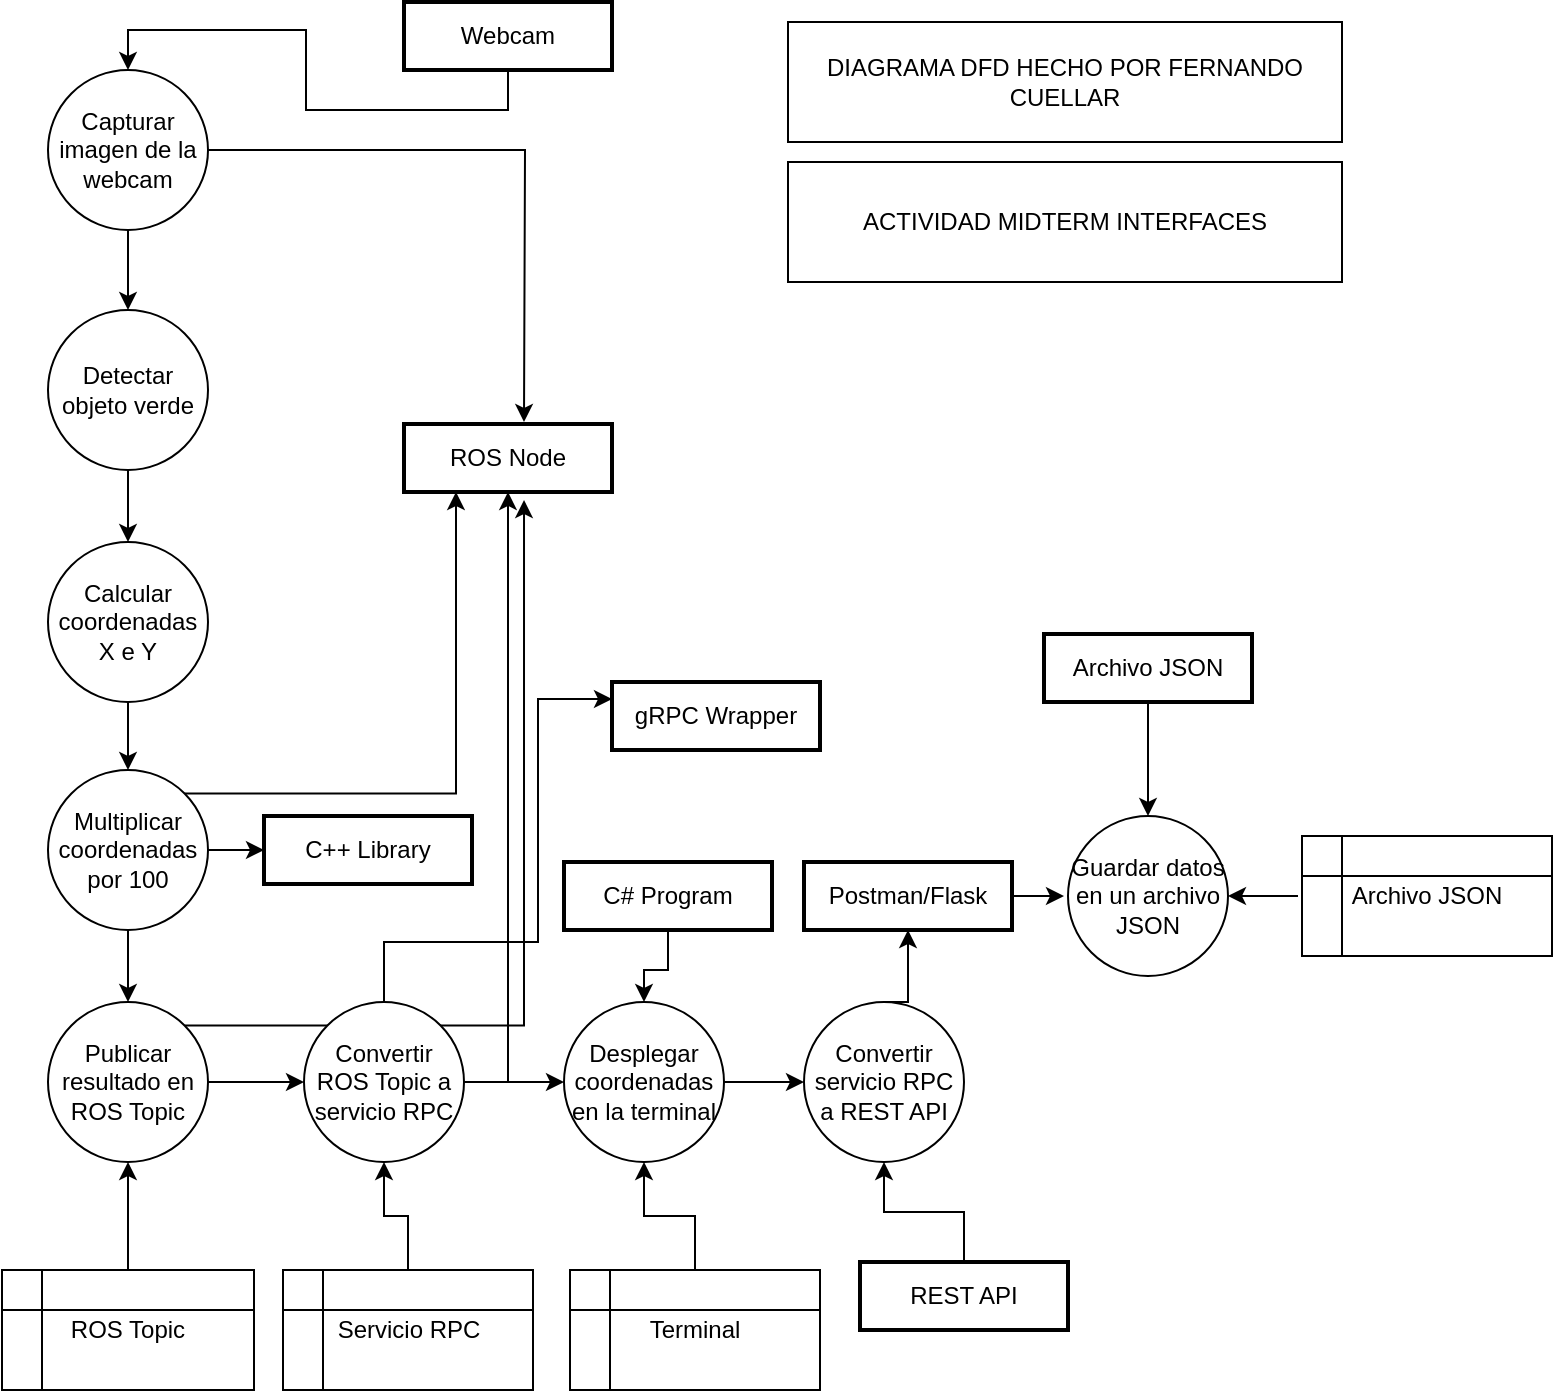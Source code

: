 <mxfile version="21.3.2" type="device">
  <diagram name="Page-1" id="Ata1PMQ-z3cmnFh3WMiX">
    <mxGraphModel dx="1674" dy="795" grid="1" gridSize="10" guides="1" tooltips="1" connect="1" arrows="1" fold="1" page="1" pageScale="1" pageWidth="850" pageHeight="1100" math="0" shadow="0">
      <root>
        <mxCell id="0" />
        <mxCell id="1" parent="0" />
        <mxCell id="2" value="C++ Library" style="whiteSpace=wrap;strokeWidth=2;" parent="1" vertex="1">
          <mxGeometry x="181" y="517" width="104" height="34" as="geometry" />
        </mxCell>
        <mxCell id="0f2PlshDDZjM0Ho0yFWy-14" value="gRPC Wrapper" style="whiteSpace=wrap;strokeWidth=2;" parent="1" vertex="1">
          <mxGeometry x="355" y="450" width="104" height="34" as="geometry" />
        </mxCell>
        <mxCell id="0f2PlshDDZjM0Ho0yFWy-15" value="ROS Node" style="whiteSpace=wrap;strokeWidth=2;" parent="1" vertex="1">
          <mxGeometry x="251" y="321" width="104" height="34" as="geometry" />
        </mxCell>
        <mxCell id="0f2PlshDDZjM0Ho0yFWy-37" style="edgeStyle=orthogonalEdgeStyle;rounded=0;orthogonalLoop=1;jettySize=auto;html=1;exitX=0.5;exitY=1;exitDx=0;exitDy=0;entryX=0.5;entryY=0;entryDx=0;entryDy=0;" parent="1" source="0f2PlshDDZjM0Ho0yFWy-16" target="0f2PlshDDZjM0Ho0yFWy-23" edge="1">
          <mxGeometry relative="1" as="geometry" />
        </mxCell>
        <mxCell id="0f2PlshDDZjM0Ho0yFWy-16" value="Webcam" style="whiteSpace=wrap;strokeWidth=2;" parent="1" vertex="1">
          <mxGeometry x="251" y="110" width="104" height="34" as="geometry" />
        </mxCell>
        <mxCell id="0f2PlshDDZjM0Ho0yFWy-52" style="edgeStyle=orthogonalEdgeStyle;rounded=0;orthogonalLoop=1;jettySize=auto;html=1;entryX=0.5;entryY=0;entryDx=0;entryDy=0;" parent="1" source="0f2PlshDDZjM0Ho0yFWy-17" target="0f2PlshDDZjM0Ho0yFWy-29" edge="1">
          <mxGeometry relative="1" as="geometry" />
        </mxCell>
        <mxCell id="0f2PlshDDZjM0Ho0yFWy-17" value="C# Program" style="whiteSpace=wrap;strokeWidth=2;" parent="1" vertex="1">
          <mxGeometry x="331" y="540" width="104" height="34" as="geometry" />
        </mxCell>
        <mxCell id="0f2PlshDDZjM0Ho0yFWy-53" style="edgeStyle=orthogonalEdgeStyle;rounded=0;orthogonalLoop=1;jettySize=auto;html=1;entryX=0.5;entryY=0;entryDx=0;entryDy=0;" parent="1" source="0f2PlshDDZjM0Ho0yFWy-18" target="0f2PlshDDZjM0Ho0yFWy-31" edge="1">
          <mxGeometry relative="1" as="geometry" />
        </mxCell>
        <mxCell id="0f2PlshDDZjM0Ho0yFWy-18" value="Archivo JSON" style="whiteSpace=wrap;strokeWidth=2;" parent="1" vertex="1">
          <mxGeometry x="571" y="426" width="104" height="34" as="geometry" />
        </mxCell>
        <mxCell id="0f2PlshDDZjM0Ho0yFWy-54" style="edgeStyle=orthogonalEdgeStyle;rounded=0;orthogonalLoop=1;jettySize=auto;html=1;entryX=0.5;entryY=1;entryDx=0;entryDy=0;" parent="1" source="0f2PlshDDZjM0Ho0yFWy-19" target="0f2PlshDDZjM0Ho0yFWy-30" edge="1">
          <mxGeometry relative="1" as="geometry" />
        </mxCell>
        <mxCell id="0f2PlshDDZjM0Ho0yFWy-19" value="REST API" style="whiteSpace=wrap;strokeWidth=2;" parent="1" vertex="1">
          <mxGeometry x="479" y="740" width="104" height="34" as="geometry" />
        </mxCell>
        <mxCell id="0f2PlshDDZjM0Ho0yFWy-47" style="edgeStyle=orthogonalEdgeStyle;rounded=0;orthogonalLoop=1;jettySize=auto;html=1;exitX=1;exitY=0.5;exitDx=0;exitDy=0;" parent="1" source="0f2PlshDDZjM0Ho0yFWy-20" edge="1">
          <mxGeometry relative="1" as="geometry">
            <mxPoint x="581" y="557" as="targetPoint" />
          </mxGeometry>
        </mxCell>
        <mxCell id="0f2PlshDDZjM0Ho0yFWy-20" value="Postman/Flask" style="whiteSpace=wrap;strokeWidth=2;" parent="1" vertex="1">
          <mxGeometry x="451" y="540" width="104" height="34" as="geometry" />
        </mxCell>
        <mxCell id="0f2PlshDDZjM0Ho0yFWy-38" style="edgeStyle=orthogonalEdgeStyle;rounded=0;orthogonalLoop=1;jettySize=auto;html=1;exitX=0.5;exitY=1;exitDx=0;exitDy=0;entryX=0.5;entryY=0;entryDx=0;entryDy=0;" parent="1" source="0f2PlshDDZjM0Ho0yFWy-23" target="0f2PlshDDZjM0Ho0yFWy-24" edge="1">
          <mxGeometry relative="1" as="geometry" />
        </mxCell>
        <mxCell id="0f2PlshDDZjM0Ho0yFWy-60" style="edgeStyle=orthogonalEdgeStyle;rounded=0;orthogonalLoop=1;jettySize=auto;html=1;" parent="1" source="0f2PlshDDZjM0Ho0yFWy-23" edge="1">
          <mxGeometry relative="1" as="geometry">
            <mxPoint x="311" y="320" as="targetPoint" />
          </mxGeometry>
        </mxCell>
        <mxCell id="0f2PlshDDZjM0Ho0yFWy-23" value="Capturar imagen de la webcam" style="ellipse;whiteSpace=wrap;html=1;aspect=fixed;" parent="1" vertex="1">
          <mxGeometry x="73" y="144" width="80" height="80" as="geometry" />
        </mxCell>
        <mxCell id="0f2PlshDDZjM0Ho0yFWy-39" style="edgeStyle=orthogonalEdgeStyle;rounded=0;orthogonalLoop=1;jettySize=auto;html=1;exitX=0.5;exitY=1;exitDx=0;exitDy=0;" parent="1" source="0f2PlshDDZjM0Ho0yFWy-24" target="0f2PlshDDZjM0Ho0yFWy-25" edge="1">
          <mxGeometry relative="1" as="geometry" />
        </mxCell>
        <mxCell id="0f2PlshDDZjM0Ho0yFWy-24" value="Detectar objeto verde" style="ellipse;whiteSpace=wrap;html=1;aspect=fixed;" parent="1" vertex="1">
          <mxGeometry x="73" y="264" width="80" height="80" as="geometry" />
        </mxCell>
        <mxCell id="0f2PlshDDZjM0Ho0yFWy-40" style="edgeStyle=orthogonalEdgeStyle;rounded=0;orthogonalLoop=1;jettySize=auto;html=1;exitX=0.5;exitY=1;exitDx=0;exitDy=0;entryX=0.5;entryY=0;entryDx=0;entryDy=0;" parent="1" source="0f2PlshDDZjM0Ho0yFWy-25" target="0f2PlshDDZjM0Ho0yFWy-26" edge="1">
          <mxGeometry relative="1" as="geometry" />
        </mxCell>
        <mxCell id="0f2PlshDDZjM0Ho0yFWy-25" value="Calcular coordenadas X e Y" style="ellipse;whiteSpace=wrap;html=1;aspect=fixed;" parent="1" vertex="1">
          <mxGeometry x="73" y="380" width="80" height="80" as="geometry" />
        </mxCell>
        <mxCell id="0f2PlshDDZjM0Ho0yFWy-41" style="edgeStyle=orthogonalEdgeStyle;rounded=0;orthogonalLoop=1;jettySize=auto;html=1;exitX=0.5;exitY=1;exitDx=0;exitDy=0;entryX=0.5;entryY=0;entryDx=0;entryDy=0;" parent="1" source="0f2PlshDDZjM0Ho0yFWy-26" target="0f2PlshDDZjM0Ho0yFWy-27" edge="1">
          <mxGeometry relative="1" as="geometry" />
        </mxCell>
        <mxCell id="0f2PlshDDZjM0Ho0yFWy-56" style="edgeStyle=orthogonalEdgeStyle;rounded=0;orthogonalLoop=1;jettySize=auto;html=1;exitX=1;exitY=0.5;exitDx=0;exitDy=0;entryX=0;entryY=0.5;entryDx=0;entryDy=0;" parent="1" source="0f2PlshDDZjM0Ho0yFWy-26" target="2" edge="1">
          <mxGeometry relative="1" as="geometry" />
        </mxCell>
        <mxCell id="0f2PlshDDZjM0Ho0yFWy-58" style="edgeStyle=orthogonalEdgeStyle;rounded=0;orthogonalLoop=1;jettySize=auto;html=1;exitX=1;exitY=0;exitDx=0;exitDy=0;entryX=0.25;entryY=1;entryDx=0;entryDy=0;" parent="1" source="0f2PlshDDZjM0Ho0yFWy-26" target="0f2PlshDDZjM0Ho0yFWy-15" edge="1">
          <mxGeometry relative="1" as="geometry" />
        </mxCell>
        <mxCell id="0f2PlshDDZjM0Ho0yFWy-26" value="Multiplicar coordenadas por 100" style="ellipse;whiteSpace=wrap;html=1;aspect=fixed;" parent="1" vertex="1">
          <mxGeometry x="73" y="494" width="80" height="80" as="geometry" />
        </mxCell>
        <mxCell id="0f2PlshDDZjM0Ho0yFWy-42" style="edgeStyle=orthogonalEdgeStyle;rounded=0;orthogonalLoop=1;jettySize=auto;html=1;exitX=1;exitY=0.5;exitDx=0;exitDy=0;entryX=0;entryY=0.5;entryDx=0;entryDy=0;" parent="1" source="0f2PlshDDZjM0Ho0yFWy-27" target="0f2PlshDDZjM0Ho0yFWy-28" edge="1">
          <mxGeometry relative="1" as="geometry" />
        </mxCell>
        <mxCell id="0f2PlshDDZjM0Ho0yFWy-59" style="edgeStyle=orthogonalEdgeStyle;rounded=0;orthogonalLoop=1;jettySize=auto;html=1;exitX=1;exitY=0;exitDx=0;exitDy=0;entryX=0.577;entryY=1.118;entryDx=0;entryDy=0;entryPerimeter=0;" parent="1" source="0f2PlshDDZjM0Ho0yFWy-27" target="0f2PlshDDZjM0Ho0yFWy-15" edge="1">
          <mxGeometry relative="1" as="geometry">
            <mxPoint x="311" y="360" as="targetPoint" />
          </mxGeometry>
        </mxCell>
        <mxCell id="0f2PlshDDZjM0Ho0yFWy-27" value="Publicar resultado en ROS Topic" style="ellipse;whiteSpace=wrap;html=1;aspect=fixed;" parent="1" vertex="1">
          <mxGeometry x="73" y="610" width="80" height="80" as="geometry" />
        </mxCell>
        <mxCell id="0f2PlshDDZjM0Ho0yFWy-44" style="edgeStyle=orthogonalEdgeStyle;rounded=0;orthogonalLoop=1;jettySize=auto;html=1;exitX=1;exitY=0.5;exitDx=0;exitDy=0;entryX=0;entryY=0.5;entryDx=0;entryDy=0;" parent="1" source="0f2PlshDDZjM0Ho0yFWy-28" target="0f2PlshDDZjM0Ho0yFWy-29" edge="1">
          <mxGeometry relative="1" as="geometry" />
        </mxCell>
        <mxCell id="0f2PlshDDZjM0Ho0yFWy-57" style="edgeStyle=orthogonalEdgeStyle;rounded=0;orthogonalLoop=1;jettySize=auto;html=1;" parent="1" source="0f2PlshDDZjM0Ho0yFWy-28" target="0f2PlshDDZjM0Ho0yFWy-15" edge="1">
          <mxGeometry relative="1" as="geometry">
            <Array as="points">
              <mxPoint x="303" y="650" />
            </Array>
          </mxGeometry>
        </mxCell>
        <mxCell id="0f2PlshDDZjM0Ho0yFWy-61" style="edgeStyle=orthogonalEdgeStyle;rounded=0;orthogonalLoop=1;jettySize=auto;html=1;entryX=0;entryY=0.25;entryDx=0;entryDy=0;" parent="1" source="0f2PlshDDZjM0Ho0yFWy-28" target="0f2PlshDDZjM0Ho0yFWy-14" edge="1">
          <mxGeometry relative="1" as="geometry">
            <Array as="points">
              <mxPoint x="241" y="580" />
              <mxPoint x="318" y="580" />
              <mxPoint x="318" y="459" />
            </Array>
          </mxGeometry>
        </mxCell>
        <mxCell id="0f2PlshDDZjM0Ho0yFWy-28" value="Convertir ROS Topic a servicio RPC" style="ellipse;whiteSpace=wrap;html=1;aspect=fixed;" parent="1" vertex="1">
          <mxGeometry x="201" y="610" width="80" height="80" as="geometry" />
        </mxCell>
        <mxCell id="0f2PlshDDZjM0Ho0yFWy-45" style="edgeStyle=orthogonalEdgeStyle;rounded=0;orthogonalLoop=1;jettySize=auto;html=1;exitX=1;exitY=0.5;exitDx=0;exitDy=0;entryX=0;entryY=0.5;entryDx=0;entryDy=0;" parent="1" source="0f2PlshDDZjM0Ho0yFWy-29" target="0f2PlshDDZjM0Ho0yFWy-30" edge="1">
          <mxGeometry relative="1" as="geometry" />
        </mxCell>
        <mxCell id="0f2PlshDDZjM0Ho0yFWy-29" value="Desplegar coordenadas en la terminal" style="ellipse;whiteSpace=wrap;html=1;aspect=fixed;" parent="1" vertex="1">
          <mxGeometry x="331" y="610" width="80" height="80" as="geometry" />
        </mxCell>
        <mxCell id="0f2PlshDDZjM0Ho0yFWy-46" style="edgeStyle=orthogonalEdgeStyle;rounded=0;orthogonalLoop=1;jettySize=auto;html=1;exitX=0.5;exitY=0;exitDx=0;exitDy=0;entryX=0.5;entryY=1;entryDx=0;entryDy=0;" parent="1" source="0f2PlshDDZjM0Ho0yFWy-30" target="0f2PlshDDZjM0Ho0yFWy-20" edge="1">
          <mxGeometry relative="1" as="geometry" />
        </mxCell>
        <mxCell id="0f2PlshDDZjM0Ho0yFWy-30" value="Convertir servicio RPC a REST API" style="ellipse;whiteSpace=wrap;html=1;aspect=fixed;" parent="1" vertex="1">
          <mxGeometry x="451" y="610" width="80" height="80" as="geometry" />
        </mxCell>
        <mxCell id="0f2PlshDDZjM0Ho0yFWy-31" value="Guardar datos en un archivo JSON" style="ellipse;whiteSpace=wrap;html=1;aspect=fixed;" parent="1" vertex="1">
          <mxGeometry x="583" y="517" width="80" height="80" as="geometry" />
        </mxCell>
        <mxCell id="0f2PlshDDZjM0Ho0yFWy-48" style="edgeStyle=orthogonalEdgeStyle;rounded=0;orthogonalLoop=1;jettySize=auto;html=1;entryX=0.5;entryY=1;entryDx=0;entryDy=0;" parent="1" source="0f2PlshDDZjM0Ho0yFWy-32" target="0f2PlshDDZjM0Ho0yFWy-27" edge="1">
          <mxGeometry relative="1" as="geometry" />
        </mxCell>
        <mxCell id="0f2PlshDDZjM0Ho0yFWy-32" value="ROS Topic" style="shape=internalStorage;whiteSpace=wrap;html=1;backgroundOutline=1;" parent="1" vertex="1">
          <mxGeometry x="50" y="744" width="126" height="60" as="geometry" />
        </mxCell>
        <mxCell id="0f2PlshDDZjM0Ho0yFWy-49" style="edgeStyle=orthogonalEdgeStyle;rounded=0;orthogonalLoop=1;jettySize=auto;html=1;entryX=0.5;entryY=1;entryDx=0;entryDy=0;" parent="1" source="0f2PlshDDZjM0Ho0yFWy-33" target="0f2PlshDDZjM0Ho0yFWy-28" edge="1">
          <mxGeometry relative="1" as="geometry" />
        </mxCell>
        <mxCell id="0f2PlshDDZjM0Ho0yFWy-33" value="Servicio RPC" style="shape=internalStorage;whiteSpace=wrap;html=1;backgroundOutline=1;" parent="1" vertex="1">
          <mxGeometry x="190.5" y="744" width="125" height="60" as="geometry" />
        </mxCell>
        <mxCell id="0f2PlshDDZjM0Ho0yFWy-51" style="edgeStyle=orthogonalEdgeStyle;rounded=0;orthogonalLoop=1;jettySize=auto;html=1;entryX=1;entryY=0.5;entryDx=0;entryDy=0;" parent="1" target="0f2PlshDDZjM0Ho0yFWy-31" edge="1">
          <mxGeometry relative="1" as="geometry">
            <mxPoint x="698" y="557" as="sourcePoint" />
          </mxGeometry>
        </mxCell>
        <mxCell id="0f2PlshDDZjM0Ho0yFWy-34" value="Archivo JSON" style="shape=internalStorage;whiteSpace=wrap;html=1;backgroundOutline=1;" parent="1" vertex="1">
          <mxGeometry x="700" y="527" width="125" height="60" as="geometry" />
        </mxCell>
        <mxCell id="0f2PlshDDZjM0Ho0yFWy-50" style="edgeStyle=orthogonalEdgeStyle;rounded=0;orthogonalLoop=1;jettySize=auto;html=1;entryX=0.5;entryY=1;entryDx=0;entryDy=0;" parent="1" source="0f2PlshDDZjM0Ho0yFWy-35" target="0f2PlshDDZjM0Ho0yFWy-29" edge="1">
          <mxGeometry relative="1" as="geometry" />
        </mxCell>
        <mxCell id="0f2PlshDDZjM0Ho0yFWy-35" value="Terminal" style="shape=internalStorage;whiteSpace=wrap;html=1;backgroundOutline=1;" parent="1" vertex="1">
          <mxGeometry x="334" y="744" width="125" height="60" as="geometry" />
        </mxCell>
        <mxCell id="4m4aoNqNffZ-oSiGYfxO-2" value="DIAGRAMA DFD HECHO POR FERNANDO CUELLAR" style="rounded=0;whiteSpace=wrap;html=1;" vertex="1" parent="1">
          <mxGeometry x="443" y="120" width="277" height="60" as="geometry" />
        </mxCell>
        <mxCell id="4m4aoNqNffZ-oSiGYfxO-5" value="ACTIVIDAD MIDTERM INTERFACES" style="rounded=0;whiteSpace=wrap;html=1;" vertex="1" parent="1">
          <mxGeometry x="443" y="190" width="277" height="60" as="geometry" />
        </mxCell>
      </root>
    </mxGraphModel>
  </diagram>
</mxfile>
